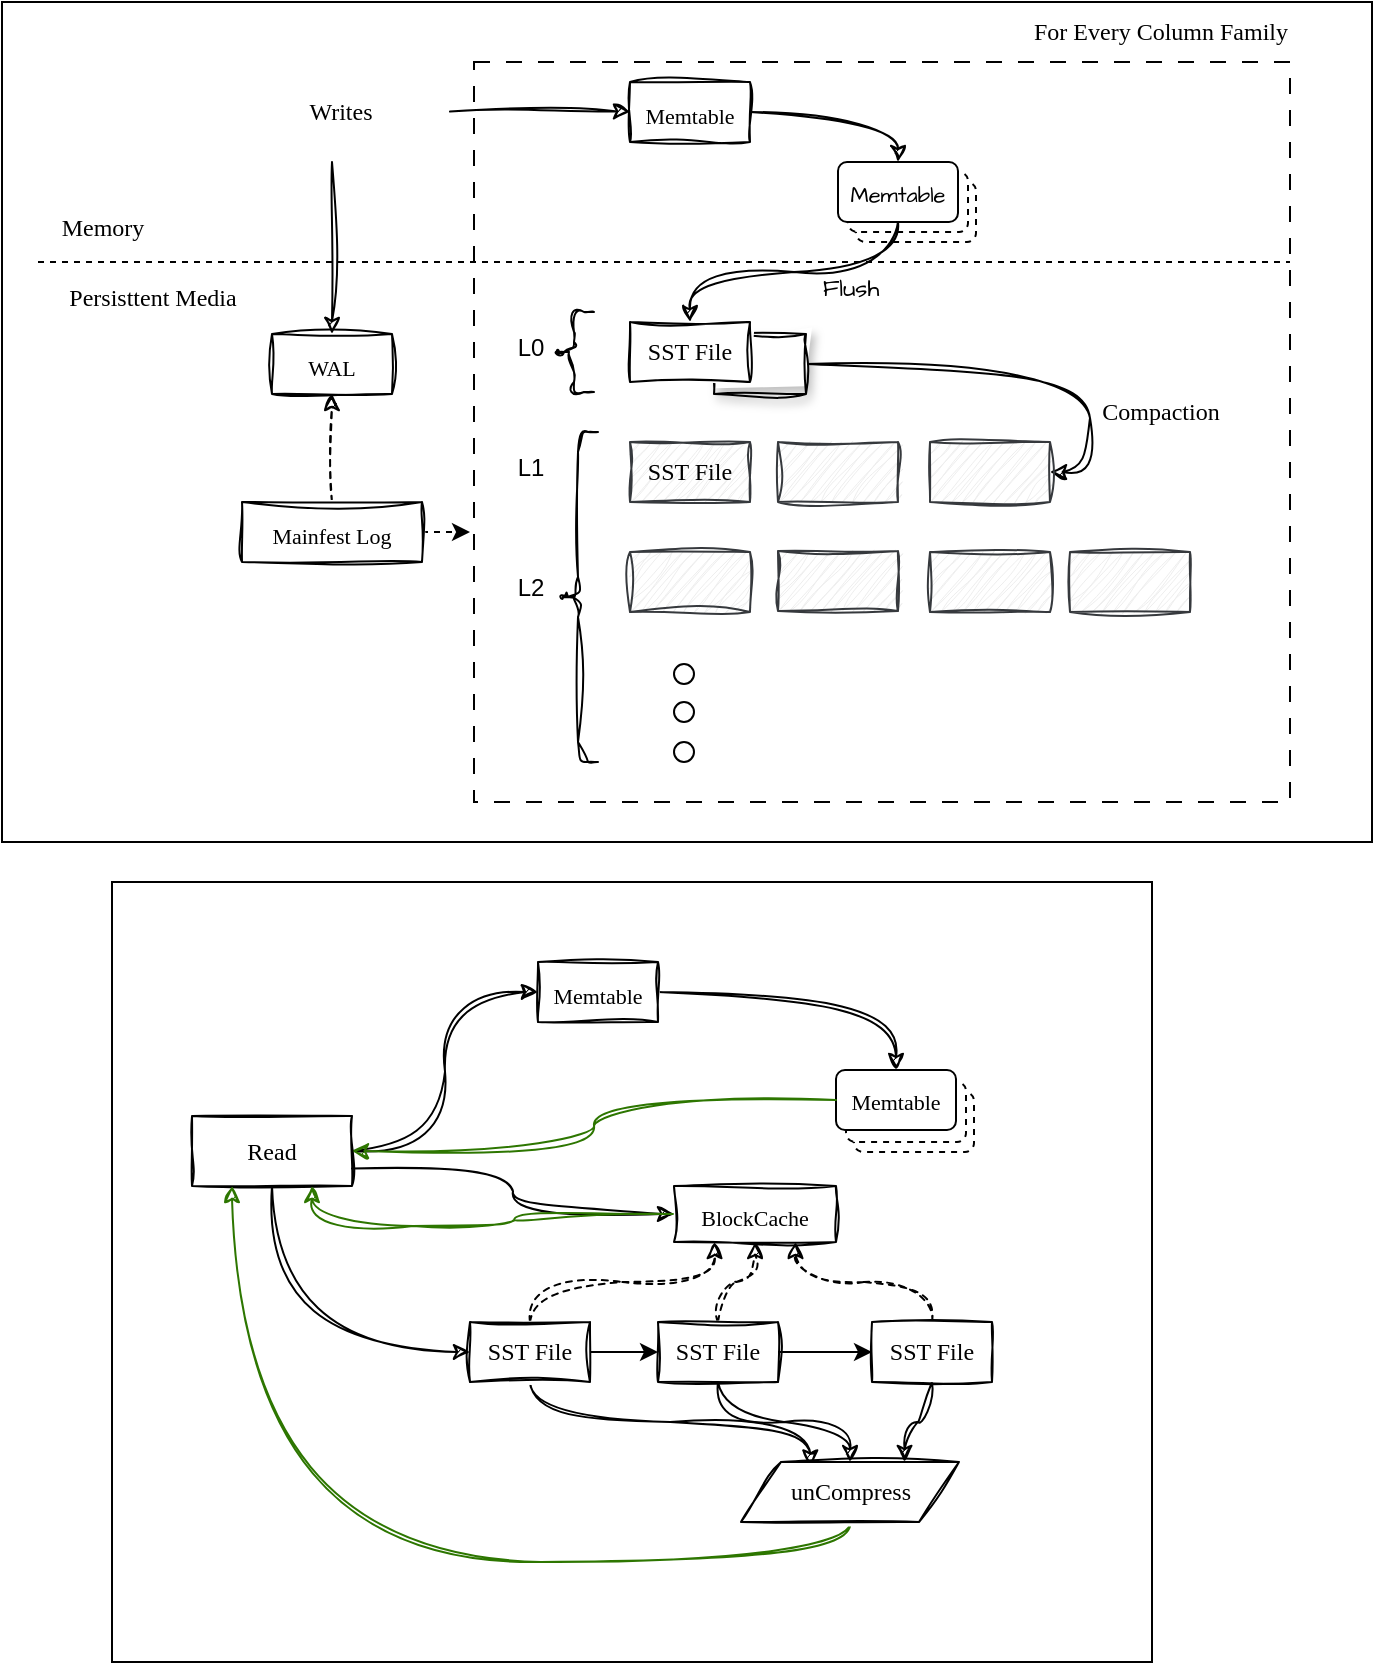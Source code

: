 <mxfile version="21.7.5" type="github">
  <diagram name="第 1 页" id="8QdYS2JBNf0cCBbtKJMy">
    <mxGraphModel dx="1518" dy="659" grid="1" gridSize="10" guides="1" tooltips="1" connect="1" arrows="1" fold="1" page="1" pageScale="1" pageWidth="827" pageHeight="1169" math="0" shadow="0">
      <root>
        <mxCell id="0" />
        <mxCell id="1" parent="0" />
        <mxCell id="yXRwj_7GvunzLabM9mph-2" value="" style="rounded=0;whiteSpace=wrap;html=1;" vertex="1" parent="1">
          <mxGeometry x="15" y="10" width="685" height="420" as="geometry" />
        </mxCell>
        <mxCell id="yXRwj_7GvunzLabM9mph-1" value="" style="rounded=0;whiteSpace=wrap;html=1;" vertex="1" parent="1">
          <mxGeometry x="70" y="450" width="520" height="390" as="geometry" />
        </mxCell>
        <mxCell id="yN2UE7roQ5hmB5G5X9iD-51" value="" style="rounded=0;whiteSpace=wrap;html=1;dashed=1;dashPattern=8 8;" parent="1" vertex="1">
          <mxGeometry x="251" y="40" width="408" height="370" as="geometry" />
        </mxCell>
        <mxCell id="yN2UE7roQ5hmB5G5X9iD-9" style="edgeStyle=orthogonalEdgeStyle;orthogonalLoop=1;jettySize=auto;html=1;exitX=1;exitY=0.5;exitDx=0;exitDy=0;curved=1;sketch=1;curveFitting=1;jiggle=2;" parent="1" source="yN2UE7roQ5hmB5G5X9iD-1" target="yN2UE7roQ5hmB5G5X9iD-5" edge="1">
          <mxGeometry relative="1" as="geometry" />
        </mxCell>
        <mxCell id="yN2UE7roQ5hmB5G5X9iD-1" value="&lt;p style=&quot;line-height: 80%;&quot;&gt;&lt;font face=&quot;Tahoma&quot; style=&quot;font-size: 11px;&quot;&gt;Memtable&lt;/font&gt;&lt;/p&gt;" style="rounded=0;whiteSpace=wrap;html=1;hachureGap=4;fontFamily=Architects Daughter;fontSource=https%3A%2F%2Ffonts.googleapis.com%2Fcss%3Ffamily%3DArchitects%2BDaughter;fontSize=20;align=center;sketch=1;curveFitting=1;jiggle=2;" parent="1" vertex="1">
          <mxGeometry x="329" y="50" width="60" height="30" as="geometry" />
        </mxCell>
        <mxCell id="yN2UE7roQ5hmB5G5X9iD-8" value="" style="group;sketch=1;curveFitting=1;jiggle=2;" parent="1" vertex="1" connectable="0">
          <mxGeometry x="433" y="90" width="69" height="40" as="geometry" />
        </mxCell>
        <mxCell id="yN2UE7roQ5hmB5G5X9iD-3" value="&lt;p style=&quot;line-height: 80%;&quot;&gt;&lt;span style=&quot;font-size: 11px;&quot;&gt;Memtable&lt;/span&gt;&lt;/p&gt;" style="rounded=1;whiteSpace=wrap;html=1;hachureGap=4;fontFamily=Architects Daughter;fontSource=https%3A%2F%2Ffonts.googleapis.com%2Fcss%3Ffamily%3DArchitects%2BDaughter;fontSize=20;align=center;dashed=1;" parent="yN2UE7roQ5hmB5G5X9iD-8" vertex="1">
          <mxGeometry x="9" y="10" width="60" height="30" as="geometry" />
        </mxCell>
        <mxCell id="yN2UE7roQ5hmB5G5X9iD-4" value="&lt;p style=&quot;line-height: 80%;&quot;&gt;&lt;span style=&quot;font-size: 11px;&quot;&gt;Memtable&lt;/span&gt;&lt;/p&gt;" style="rounded=1;whiteSpace=wrap;html=1;hachureGap=4;fontFamily=Architects Daughter;fontSource=https%3A%2F%2Ffonts.googleapis.com%2Fcss%3Ffamily%3DArchitects%2BDaughter;fontSize=20;align=center;dashed=1;" parent="yN2UE7roQ5hmB5G5X9iD-8" vertex="1">
          <mxGeometry x="5" y="5" width="60" height="30" as="geometry" />
        </mxCell>
        <mxCell id="yN2UE7roQ5hmB5G5X9iD-5" value="&lt;p style=&quot;line-height: 80%;&quot;&gt;&lt;span style=&quot;font-size: 11px;&quot;&gt;Memtable&lt;/span&gt;&lt;/p&gt;" style="rounded=1;whiteSpace=wrap;html=1;hachureGap=4;fontFamily=Architects Daughter;fontSource=https%3A%2F%2Ffonts.googleapis.com%2Fcss%3Ffamily%3DArchitects%2BDaughter;fontSize=20;align=center;" parent="yN2UE7roQ5hmB5G5X9iD-8" vertex="1">
          <mxGeometry width="60" height="30" as="geometry" />
        </mxCell>
        <mxCell id="yN2UE7roQ5hmB5G5X9iD-11" value="&lt;font face=&quot;Tahoma&quot; data-font-src=&quot;https://fonts.googleapis.com/css?family=Architects+Daughter&quot;&gt;Writes&lt;/font&gt;" style="text;html=1;align=center;verticalAlign=middle;resizable=0;points=[];autosize=1;strokeColor=none;fillColor=none;" parent="1" vertex="1">
          <mxGeometry x="154" y="50" width="60" height="30" as="geometry" />
        </mxCell>
        <mxCell id="yN2UE7roQ5hmB5G5X9iD-12" value="" style="endArrow=classic;html=1;rounded=0;shadow=0;sketch=1;curveFitting=1;jiggle=2;" parent="1" edge="1">
          <mxGeometry width="50" height="50" relative="1" as="geometry">
            <mxPoint x="239" y="64.78" as="sourcePoint" />
            <mxPoint x="329" y="64.78" as="targetPoint" />
          </mxGeometry>
        </mxCell>
        <mxCell id="yN2UE7roQ5hmB5G5X9iD-34" style="edgeStyle=orthogonalEdgeStyle;orthogonalLoop=1;jettySize=auto;html=1;exitX=1;exitY=0.5;exitDx=0;exitDy=0;entryX=1;entryY=0.5;entryDx=0;entryDy=0;curved=1;sketch=1;curveFitting=1;jiggle=2;" parent="1" source="yN2UE7roQ5hmB5G5X9iD-15" target="yN2UE7roQ5hmB5G5X9iD-18" edge="1">
          <mxGeometry relative="1" as="geometry" />
        </mxCell>
        <mxCell id="yN2UE7roQ5hmB5G5X9iD-15" value="" style="rounded=0;whiteSpace=wrap;html=1;shadow=1;sketch=1;curveFitting=1;jiggle=2;" parent="1" vertex="1">
          <mxGeometry x="371" y="176" width="46" height="30" as="geometry" />
        </mxCell>
        <mxCell id="yN2UE7roQ5hmB5G5X9iD-13" value="&lt;font face=&quot;Tahoma&quot; data-font-src=&quot;https://fonts.googleapis.com/css?family=Architects+Daughter&quot;&gt;SST File&lt;/font&gt;" style="rounded=0;whiteSpace=wrap;html=1;sketch=1;curveFitting=1;jiggle=2;" parent="1" vertex="1">
          <mxGeometry x="329" y="170" width="60" height="30" as="geometry" />
        </mxCell>
        <mxCell id="yN2UE7roQ5hmB5G5X9iD-16" value="&lt;font face=&quot;Tahoma&quot; data-font-src=&quot;https://fonts.googleapis.com/css?family=Architects+Daughter&quot;&gt;SST File&lt;/font&gt;" style="rounded=0;whiteSpace=wrap;html=1;fillColor=#eeeeee;strokeColor=#36393d;sketch=1;curveFitting=1;jiggle=2;" parent="1" vertex="1">
          <mxGeometry x="329" y="230" width="60" height="30" as="geometry" />
        </mxCell>
        <mxCell id="yN2UE7roQ5hmB5G5X9iD-17" value="" style="rounded=0;whiteSpace=wrap;html=1;fillColor=#eeeeee;strokeColor=#36393d;sketch=1;curveFitting=1;jiggle=2;" parent="1" vertex="1">
          <mxGeometry x="403" y="230" width="60" height="30" as="geometry" />
        </mxCell>
        <mxCell id="yN2UE7roQ5hmB5G5X9iD-18" value="" style="rounded=0;whiteSpace=wrap;html=1;fillColor=#eeeeee;strokeColor=#36393d;sketch=1;curveFitting=1;jiggle=2;" parent="1" vertex="1">
          <mxGeometry x="479" y="230" width="60" height="30" as="geometry" />
        </mxCell>
        <mxCell id="yN2UE7roQ5hmB5G5X9iD-19" value="" style="rounded=0;whiteSpace=wrap;html=1;fillColor=#eeeeee;strokeColor=#36393d;sketch=1;curveFitting=1;jiggle=2;" parent="1" vertex="1">
          <mxGeometry x="329" y="285" width="60" height="30" as="geometry" />
        </mxCell>
        <mxCell id="yN2UE7roQ5hmB5G5X9iD-20" value="" style="rounded=0;whiteSpace=wrap;html=1;fillColor=#eeeeee;strokeColor=#36393d;sketch=1;curveFitting=1;jiggle=2;" parent="1" vertex="1">
          <mxGeometry x="403" y="284.5" width="60" height="30" as="geometry" />
        </mxCell>
        <mxCell id="yN2UE7roQ5hmB5G5X9iD-21" value="" style="rounded=0;whiteSpace=wrap;html=1;fillColor=#eeeeee;strokeColor=#36393d;sketch=1;curveFitting=1;jiggle=2;" parent="1" vertex="1">
          <mxGeometry x="479" y="285" width="60" height="30" as="geometry" />
        </mxCell>
        <mxCell id="yN2UE7roQ5hmB5G5X9iD-22" value="" style="rounded=0;whiteSpace=wrap;html=1;fillColor=#eeeeee;strokeColor=#36393d;sketch=1;curveFitting=1;jiggle=2;" parent="1" vertex="1">
          <mxGeometry x="549" y="285" width="60" height="30" as="geometry" />
        </mxCell>
        <mxCell id="yN2UE7roQ5hmB5G5X9iD-23" value="" style="ellipse;whiteSpace=wrap;html=1;aspect=fixed;" parent="1" vertex="1">
          <mxGeometry x="351" y="341" width="10" height="10" as="geometry" />
        </mxCell>
        <mxCell id="yN2UE7roQ5hmB5G5X9iD-25" value="" style="ellipse;whiteSpace=wrap;html=1;aspect=fixed;" parent="1" vertex="1">
          <mxGeometry x="351" y="360" width="10" height="10" as="geometry" />
        </mxCell>
        <mxCell id="yN2UE7roQ5hmB5G5X9iD-26" value="" style="ellipse;whiteSpace=wrap;html=1;aspect=fixed;" parent="1" vertex="1">
          <mxGeometry x="351" y="380" width="10" height="10" as="geometry" />
        </mxCell>
        <mxCell id="yN2UE7roQ5hmB5G5X9iD-31" value="" style="endArrow=none;dashed=1;html=1;rounded=0;" parent="1" edge="1">
          <mxGeometry width="50" height="50" relative="1" as="geometry">
            <mxPoint x="33" y="140" as="sourcePoint" />
            <mxPoint x="659" y="140" as="targetPoint" />
          </mxGeometry>
        </mxCell>
        <mxCell id="yN2UE7roQ5hmB5G5X9iD-35" value="&lt;font face=&quot;Tahoma&quot; data-font-src=&quot;https://fonts.googleapis.com/css?family=Architects+Daughter&quot;&gt;Compaction&lt;/font&gt;" style="text;html=1;align=center;verticalAlign=middle;resizable=0;points=[];autosize=1;strokeColor=none;fillColor=none;" parent="1" vertex="1">
          <mxGeometry x="549" y="200" width="90" height="30" as="geometry" />
        </mxCell>
        <mxCell id="yN2UE7roQ5hmB5G5X9iD-36" value="" style="shape=curlyBracket;whiteSpace=wrap;html=1;rounded=1;labelPosition=left;verticalLabelPosition=middle;align=right;verticalAlign=middle;sketch=1;curveFitting=1;jiggle=2;" parent="1" vertex="1">
          <mxGeometry x="291" y="165" width="20" height="40" as="geometry" />
        </mxCell>
        <mxCell id="yN2UE7roQ5hmB5G5X9iD-38" value="" style="shape=curlyBracket;whiteSpace=wrap;html=1;rounded=1;labelPosition=left;verticalLabelPosition=middle;align=right;verticalAlign=middle;sketch=1;curveFitting=1;jiggle=2;" parent="1" vertex="1">
          <mxGeometry x="293" y="225" width="20" height="165" as="geometry" />
        </mxCell>
        <mxCell id="yN2UE7roQ5hmB5G5X9iD-39" value="L0" style="text;html=1;align=center;verticalAlign=middle;resizable=0;points=[];autosize=1;strokeColor=none;fillColor=none;" parent="1" vertex="1">
          <mxGeometry x="259" y="168" width="40" height="30" as="geometry" />
        </mxCell>
        <mxCell id="yN2UE7roQ5hmB5G5X9iD-40" value="L1" style="text;html=1;align=center;verticalAlign=middle;resizable=0;points=[];autosize=1;strokeColor=none;fillColor=none;" parent="1" vertex="1">
          <mxGeometry x="259" y="228" width="40" height="30" as="geometry" />
        </mxCell>
        <mxCell id="yN2UE7roQ5hmB5G5X9iD-41" value="L2" style="text;html=1;align=center;verticalAlign=middle;resizable=0;points=[];autosize=1;strokeColor=none;fillColor=none;" parent="1" vertex="1">
          <mxGeometry x="259" y="288" width="40" height="30" as="geometry" />
        </mxCell>
        <mxCell id="yN2UE7roQ5hmB5G5X9iD-42" value="&lt;p style=&quot;line-height: 80%;&quot;&gt;&lt;font face=&quot;Tahoma&quot; style=&quot;font-size: 11px;&quot;&gt;WAL&lt;/font&gt;&lt;/p&gt;" style="rounded=0;whiteSpace=wrap;html=1;hachureGap=4;fontFamily=Architects Daughter;fontSource=https%3A%2F%2Ffonts.googleapis.com%2Fcss%3Ffamily%3DArchitects%2BDaughter;fontSize=20;align=center;sketch=1;curveFitting=1;jiggle=2;" parent="1" vertex="1">
          <mxGeometry x="150" y="176" width="60" height="30" as="geometry" />
        </mxCell>
        <mxCell id="yN2UE7roQ5hmB5G5X9iD-45" style="edgeStyle=orthogonalEdgeStyle;rounded=0;orthogonalLoop=1;jettySize=auto;html=1;exitX=0.5;exitY=0;exitDx=0;exitDy=0;entryX=0.5;entryY=1;entryDx=0;entryDy=0;dashed=1;sketch=1;curveFitting=1;jiggle=2;" parent="1" source="yN2UE7roQ5hmB5G5X9iD-43" target="yN2UE7roQ5hmB5G5X9iD-42" edge="1">
          <mxGeometry relative="1" as="geometry" />
        </mxCell>
        <mxCell id="yN2UE7roQ5hmB5G5X9iD-52" style="edgeStyle=orthogonalEdgeStyle;rounded=0;orthogonalLoop=1;jettySize=auto;html=1;exitX=1;exitY=0.5;exitDx=0;exitDy=0;dashed=1;" parent="1" source="yN2UE7roQ5hmB5G5X9iD-43" edge="1">
          <mxGeometry relative="1" as="geometry">
            <mxPoint x="249" y="274.75" as="targetPoint" />
          </mxGeometry>
        </mxCell>
        <mxCell id="yN2UE7roQ5hmB5G5X9iD-43" value="&lt;p style=&quot;line-height: 80%;&quot;&gt;&lt;font data-font-src=&quot;https://fonts.googleapis.com/css?family=Architects+Daughter&quot; face=&quot;Tahoma&quot; style=&quot;font-size: 11px;&quot;&gt;Mainfest Log&lt;/font&gt;&lt;/p&gt;" style="rounded=0;whiteSpace=wrap;html=1;hachureGap=4;fontFamily=Architects Daughter;fontSource=https%3A%2F%2Ffonts.googleapis.com%2Fcss%3Ffamily%3DArchitects%2BDaughter;fontSize=20;align=center;sketch=1;curveFitting=1;jiggle=2;" parent="1" vertex="1">
          <mxGeometry x="135" y="260" width="90" height="30" as="geometry" />
        </mxCell>
        <mxCell id="yN2UE7roQ5hmB5G5X9iD-44" value="" style="endArrow=classic;html=1;rounded=0;entryX=0.5;entryY=0;entryDx=0;entryDy=0;sketch=1;curveFitting=1;jiggle=2;" parent="1" target="yN2UE7roQ5hmB5G5X9iD-42" edge="1">
          <mxGeometry width="50" height="50" relative="1" as="geometry">
            <mxPoint x="180" y="90" as="sourcePoint" />
            <mxPoint x="179" y="160" as="targetPoint" />
          </mxGeometry>
        </mxCell>
        <mxCell id="yN2UE7roQ5hmB5G5X9iD-46" value="&lt;font face=&quot;Tahoma&quot; data-font-src=&quot;https://fonts.googleapis.com/css?family=Architects+Daughter&quot;&gt;Memory&lt;/font&gt;" style="text;html=1;align=center;verticalAlign=middle;resizable=0;points=[];autosize=1;strokeColor=none;fillColor=none;" parent="1" vertex="1">
          <mxGeometry x="30" y="108" width="70" height="30" as="geometry" />
        </mxCell>
        <mxCell id="yN2UE7roQ5hmB5G5X9iD-47" value="&lt;font face=&quot;Tahoma&quot; data-font-src=&quot;https://fonts.googleapis.com/css?family=Architects+Daughter&quot;&gt;Persisttent Media&lt;/font&gt;" style="text;html=1;align=center;verticalAlign=middle;resizable=0;points=[];autosize=1;strokeColor=none;fillColor=none;" parent="1" vertex="1">
          <mxGeometry x="35" y="143" width="110" height="30" as="geometry" />
        </mxCell>
        <mxCell id="yN2UE7roQ5hmB5G5X9iD-49" style="edgeStyle=orthogonalEdgeStyle;orthogonalLoop=1;jettySize=auto;html=1;exitX=0.5;exitY=1;exitDx=0;exitDy=0;entryX=0.5;entryY=0;entryDx=0;entryDy=0;curved=1;sketch=1;curveFitting=1;jiggle=2;" parent="1" source="yN2UE7roQ5hmB5G5X9iD-5" target="yN2UE7roQ5hmB5G5X9iD-13" edge="1">
          <mxGeometry relative="1" as="geometry" />
        </mxCell>
        <mxCell id="yN2UE7roQ5hmB5G5X9iD-50" value="&lt;font data-font-src=&quot;https://fonts.googleapis.com/css?family=Architects+Daughter&quot; face=&quot;Architects Daughter&quot;&gt;Flush&lt;/font&gt;" style="text;html=1;align=center;verticalAlign=middle;resizable=0;points=[];autosize=1;strokeColor=none;fillColor=none;" parent="1" vertex="1">
          <mxGeometry x="414" y="138" width="50" height="30" as="geometry" />
        </mxCell>
        <mxCell id="yN2UE7roQ5hmB5G5X9iD-53" value="&lt;font face=&quot;Tahoma&quot; data-font-src=&quot;https://fonts.googleapis.com/css?family=Architects+Daughter&quot;&gt;For Every Column Family&lt;/font&gt;" style="text;html=1;align=center;verticalAlign=middle;resizable=0;points=[];autosize=1;strokeColor=none;fillColor=none;" parent="1" vertex="1">
          <mxGeometry x="519" y="10" width="150" height="30" as="geometry" />
        </mxCell>
        <mxCell id="yN2UE7roQ5hmB5G5X9iD-54" value="" style="group;sketch=1;curveFitting=1;jiggle=2;" parent="1" vertex="1" connectable="0">
          <mxGeometry x="432" y="545" width="69" height="40" as="geometry" />
        </mxCell>
        <mxCell id="yN2UE7roQ5hmB5G5X9iD-55" value="&lt;p style=&quot;line-height: 80%;&quot;&gt;&lt;span style=&quot;font-size: 11px;&quot;&gt;Memtable&lt;/span&gt;&lt;/p&gt;" style="rounded=1;whiteSpace=wrap;html=1;hachureGap=4;fontFamily=Architects Daughter;fontSource=https%3A%2F%2Ffonts.googleapis.com%2Fcss%3Ffamily%3DArchitects%2BDaughter;fontSize=20;align=center;dashed=1;" parent="yN2UE7roQ5hmB5G5X9iD-54" vertex="1">
          <mxGeometry x="9" y="10" width="60" height="30" as="geometry" />
        </mxCell>
        <mxCell id="yN2UE7roQ5hmB5G5X9iD-56" value="&lt;p style=&quot;line-height: 80%;&quot;&gt;&lt;span style=&quot;font-size: 11px;&quot;&gt;Memtable&lt;/span&gt;&lt;/p&gt;" style="rounded=1;whiteSpace=wrap;html=1;hachureGap=4;fontFamily=Architects Daughter;fontSource=https%3A%2F%2Ffonts.googleapis.com%2Fcss%3Ffamily%3DArchitects%2BDaughter;fontSize=20;align=center;dashed=1;" parent="yN2UE7roQ5hmB5G5X9iD-54" vertex="1">
          <mxGeometry x="5" y="5" width="60" height="30" as="geometry" />
        </mxCell>
        <mxCell id="yN2UE7roQ5hmB5G5X9iD-57" value="&lt;p style=&quot;line-height: 80%;&quot;&gt;&lt;span style=&quot;font-size: 11px;&quot;&gt;&lt;font face=&quot;Tahoma&quot;&gt;Memtable&lt;/font&gt;&lt;/span&gt;&lt;/p&gt;" style="rounded=1;whiteSpace=wrap;html=1;hachureGap=4;fontFamily=Architects Daughter;fontSource=https%3A%2F%2Ffonts.googleapis.com%2Fcss%3Ffamily%3DArchitects%2BDaughter;fontSize=20;align=center;movable=1;resizable=1;rotatable=1;deletable=1;editable=1;locked=0;connectable=1;" parent="yN2UE7roQ5hmB5G5X9iD-54" vertex="1">
          <mxGeometry y="-1" width="60" height="30" as="geometry" />
        </mxCell>
        <mxCell id="yN2UE7roQ5hmB5G5X9iD-63" style="edgeStyle=orthogonalEdgeStyle;orthogonalLoop=1;jettySize=auto;html=1;exitX=1;exitY=0.5;exitDx=0;exitDy=0;entryX=0.5;entryY=0;entryDx=0;entryDy=0;curved=1;sketch=1;curveFitting=1;jiggle=2;" parent="1" source="yN2UE7roQ5hmB5G5X9iD-59" target="yN2UE7roQ5hmB5G5X9iD-57" edge="1">
          <mxGeometry relative="1" as="geometry" />
        </mxCell>
        <mxCell id="yN2UE7roQ5hmB5G5X9iD-59" value="&lt;p style=&quot;line-height: 80%;&quot;&gt;&lt;font face=&quot;Tahoma&quot; style=&quot;font-size: 11px;&quot;&gt;Memtable&lt;/font&gt;&lt;/p&gt;" style="rounded=0;whiteSpace=wrap;html=1;hachureGap=4;fontFamily=Architects Daughter;fontSource=https%3A%2F%2Ffonts.googleapis.com%2Fcss%3Ffamily%3DArchitects%2BDaughter;fontSize=20;align=center;sketch=1;curveFitting=1;jiggle=2;" parent="1" vertex="1">
          <mxGeometry x="283" y="490" width="60" height="30" as="geometry" />
        </mxCell>
        <mxCell id="yN2UE7roQ5hmB5G5X9iD-67" style="edgeStyle=orthogonalEdgeStyle;rounded=0;orthogonalLoop=1;jettySize=auto;html=1;exitX=1;exitY=0.5;exitDx=0;exitDy=0;entryX=0;entryY=0.5;entryDx=0;entryDy=0;" parent="1" source="yN2UE7roQ5hmB5G5X9iD-60" target="yN2UE7roQ5hmB5G5X9iD-64" edge="1">
          <mxGeometry relative="1" as="geometry" />
        </mxCell>
        <mxCell id="yN2UE7roQ5hmB5G5X9iD-75" style="edgeStyle=orthogonalEdgeStyle;orthogonalLoop=1;jettySize=auto;html=1;exitX=0.5;exitY=0;exitDx=0;exitDy=0;entryX=0.25;entryY=1;entryDx=0;entryDy=0;curved=1;dashed=1;sketch=1;curveFitting=1;jiggle=2;" parent="1" source="yN2UE7roQ5hmB5G5X9iD-60" target="yN2UE7roQ5hmB5G5X9iD-69" edge="1">
          <mxGeometry relative="1" as="geometry" />
        </mxCell>
        <mxCell id="yN2UE7roQ5hmB5G5X9iD-80" style="edgeStyle=orthogonalEdgeStyle;orthogonalLoop=1;jettySize=auto;html=1;exitX=0.5;exitY=1;exitDx=0;exitDy=0;entryX=0.318;entryY=0.075;entryDx=0;entryDy=0;entryPerimeter=0;curved=1;sketch=1;curveFitting=1;jiggle=2;" parent="1" source="yN2UE7roQ5hmB5G5X9iD-60" target="yN2UE7roQ5hmB5G5X9iD-79" edge="1">
          <mxGeometry relative="1" as="geometry" />
        </mxCell>
        <mxCell id="yN2UE7roQ5hmB5G5X9iD-60" value="&lt;font face=&quot;Tahoma&quot; data-font-src=&quot;https://fonts.googleapis.com/css?family=Architects+Daughter&quot;&gt;SST File&lt;/font&gt;" style="rounded=0;whiteSpace=wrap;html=1;sketch=1;curveFitting=1;jiggle=2;" parent="1" vertex="1">
          <mxGeometry x="249" y="670" width="60" height="30" as="geometry" />
        </mxCell>
        <mxCell id="yN2UE7roQ5hmB5G5X9iD-62" style="edgeStyle=orthogonalEdgeStyle;orthogonalLoop=1;jettySize=auto;html=1;exitX=1;exitY=0.5;exitDx=0;exitDy=0;entryX=0;entryY=0.5;entryDx=0;entryDy=0;curved=1;sketch=1;curveFitting=1;jiggle=2;" parent="1" source="yN2UE7roQ5hmB5G5X9iD-61" target="yN2UE7roQ5hmB5G5X9iD-59" edge="1">
          <mxGeometry relative="1" as="geometry" />
        </mxCell>
        <mxCell id="yN2UE7roQ5hmB5G5X9iD-66" style="edgeStyle=orthogonalEdgeStyle;orthogonalLoop=1;jettySize=auto;html=1;exitX=0.5;exitY=1;exitDx=0;exitDy=0;entryX=0;entryY=0.5;entryDx=0;entryDy=0;curved=1;sketch=1;curveFitting=1;jiggle=2;" parent="1" source="yN2UE7roQ5hmB5G5X9iD-61" target="yN2UE7roQ5hmB5G5X9iD-60" edge="1">
          <mxGeometry relative="1" as="geometry" />
        </mxCell>
        <mxCell id="yN2UE7roQ5hmB5G5X9iD-70" style="edgeStyle=orthogonalEdgeStyle;orthogonalLoop=1;jettySize=auto;html=1;exitX=1;exitY=0.75;exitDx=0;exitDy=0;entryX=0;entryY=0.5;entryDx=0;entryDy=0;curved=1;sketch=1;curveFitting=1;jiggle=2;" parent="1" source="yN2UE7roQ5hmB5G5X9iD-61" target="yN2UE7roQ5hmB5G5X9iD-69" edge="1">
          <mxGeometry relative="1" as="geometry" />
        </mxCell>
        <mxCell id="yN2UE7roQ5hmB5G5X9iD-61" value="&lt;font face=&quot;Tahoma&quot; data-font-src=&quot;https://fonts.googleapis.com/css?family=Architects+Daughter&quot;&gt;Read&lt;/font&gt;" style="rounded=0;whiteSpace=wrap;html=1;sketch=1;curveFitting=1;jiggle=2;" parent="1" vertex="1">
          <mxGeometry x="110" y="567" width="80" height="35" as="geometry" />
        </mxCell>
        <mxCell id="yN2UE7roQ5hmB5G5X9iD-68" style="edgeStyle=orthogonalEdgeStyle;rounded=0;orthogonalLoop=1;jettySize=auto;html=1;exitX=1;exitY=0.5;exitDx=0;exitDy=0;entryX=0;entryY=0.5;entryDx=0;entryDy=0;" parent="1" source="yN2UE7roQ5hmB5G5X9iD-64" target="yN2UE7roQ5hmB5G5X9iD-65" edge="1">
          <mxGeometry relative="1" as="geometry" />
        </mxCell>
        <mxCell id="yN2UE7roQ5hmB5G5X9iD-76" style="edgeStyle=orthogonalEdgeStyle;orthogonalLoop=1;jettySize=auto;html=1;exitX=0.5;exitY=0;exitDx=0;exitDy=0;curved=1;dashed=1;sketch=1;curveFitting=1;jiggle=2;" parent="1" source="yN2UE7roQ5hmB5G5X9iD-64" target="yN2UE7roQ5hmB5G5X9iD-69" edge="1">
          <mxGeometry relative="1" as="geometry" />
        </mxCell>
        <mxCell id="yN2UE7roQ5hmB5G5X9iD-81" style="edgeStyle=orthogonalEdgeStyle;orthogonalLoop=1;jettySize=auto;html=1;exitX=0.5;exitY=1;exitDx=0;exitDy=0;curved=1;sketch=1;curveFitting=1;jiggle=2;" parent="1" source="yN2UE7roQ5hmB5G5X9iD-64" target="yN2UE7roQ5hmB5G5X9iD-79" edge="1">
          <mxGeometry relative="1" as="geometry" />
        </mxCell>
        <mxCell id="yN2UE7roQ5hmB5G5X9iD-64" value="&lt;font face=&quot;Tahoma&quot; data-font-src=&quot;https://fonts.googleapis.com/css?family=Architects+Daughter&quot;&gt;SST File&lt;/font&gt;" style="rounded=0;whiteSpace=wrap;html=1;sketch=1;curveFitting=1;jiggle=2;" parent="1" vertex="1">
          <mxGeometry x="343" y="670" width="60" height="30" as="geometry" />
        </mxCell>
        <mxCell id="yN2UE7roQ5hmB5G5X9iD-77" style="edgeStyle=orthogonalEdgeStyle;orthogonalLoop=1;jettySize=auto;html=1;exitX=0.5;exitY=0;exitDx=0;exitDy=0;entryX=0.75;entryY=1;entryDx=0;entryDy=0;curved=1;dashed=1;sketch=1;curveFitting=1;jiggle=2;" parent="1" source="yN2UE7roQ5hmB5G5X9iD-65" target="yN2UE7roQ5hmB5G5X9iD-69" edge="1">
          <mxGeometry relative="1" as="geometry" />
        </mxCell>
        <mxCell id="yN2UE7roQ5hmB5G5X9iD-82" style="edgeStyle=orthogonalEdgeStyle;orthogonalLoop=1;jettySize=auto;html=1;exitX=0.5;exitY=1;exitDx=0;exitDy=0;entryX=0.75;entryY=0;entryDx=0;entryDy=0;curved=1;sketch=1;curveFitting=1;jiggle=2;" parent="1" source="yN2UE7roQ5hmB5G5X9iD-65" target="yN2UE7roQ5hmB5G5X9iD-79" edge="1">
          <mxGeometry relative="1" as="geometry" />
        </mxCell>
        <mxCell id="yN2UE7roQ5hmB5G5X9iD-65" value="&lt;font face=&quot;Tahoma&quot; data-font-src=&quot;https://fonts.googleapis.com/css?family=Architects+Daughter&quot;&gt;SST File&lt;/font&gt;" style="rounded=0;whiteSpace=wrap;html=1;sketch=1;curveFitting=1;jiggle=2;" parent="1" vertex="1">
          <mxGeometry x="450" y="670" width="60" height="30" as="geometry" />
        </mxCell>
        <mxCell id="yN2UE7roQ5hmB5G5X9iD-85" style="edgeStyle=orthogonalEdgeStyle;orthogonalLoop=1;jettySize=auto;html=1;exitX=0;exitY=0.5;exitDx=0;exitDy=0;entryX=0.75;entryY=1;entryDx=0;entryDy=0;curved=1;fillColor=#60a917;strokeColor=#2D7600;sketch=1;curveFitting=1;jiggle=2;" parent="1" source="yN2UE7roQ5hmB5G5X9iD-69" target="yN2UE7roQ5hmB5G5X9iD-61" edge="1">
          <mxGeometry relative="1" as="geometry">
            <Array as="points">
              <mxPoint x="271" y="616" />
              <mxPoint x="271" y="622" />
              <mxPoint x="170" y="622" />
            </Array>
          </mxGeometry>
        </mxCell>
        <mxCell id="yN2UE7roQ5hmB5G5X9iD-69" value="&lt;p style=&quot;line-height: 80%;&quot;&gt;&lt;font face=&quot;Tahoma&quot; style=&quot;font-size: 11px;&quot;&gt;BlockCache&lt;/font&gt;&lt;/p&gt;" style="rounded=0;whiteSpace=wrap;html=1;hachureGap=4;fontFamily=Architects Daughter;fontSource=https%3A%2F%2Ffonts.googleapis.com%2Fcss%3Ffamily%3DArchitects%2BDaughter;fontSize=20;align=center;sketch=1;curveFitting=1;jiggle=2;" parent="1" vertex="1">
          <mxGeometry x="351" y="602" width="81" height="28" as="geometry" />
        </mxCell>
        <mxCell id="yN2UE7roQ5hmB5G5X9iD-83" style="edgeStyle=orthogonalEdgeStyle;orthogonalLoop=1;jettySize=auto;html=1;exitX=0.5;exitY=1;exitDx=0;exitDy=0;entryX=0.25;entryY=1;entryDx=0;entryDy=0;curved=1;fillColor=#60a917;strokeColor=#2D7600;sketch=1;curveFitting=1;jiggle=2;" parent="1" source="yN2UE7roQ5hmB5G5X9iD-79" target="yN2UE7roQ5hmB5G5X9iD-61" edge="1">
          <mxGeometry relative="1" as="geometry" />
        </mxCell>
        <mxCell id="yN2UE7roQ5hmB5G5X9iD-79" value="&lt;font face=&quot;Tahoma&quot; data-font-src=&quot;https://fonts.googleapis.com/css?family=Architects+Daughter&quot;&gt;unCompress&lt;/font&gt;" style="shape=parallelogram;perimeter=parallelogramPerimeter;whiteSpace=wrap;html=1;fixedSize=1;sketch=1;curveFitting=1;jiggle=2;" parent="1" vertex="1">
          <mxGeometry x="384.5" y="740" width="109" height="30" as="geometry" />
        </mxCell>
        <mxCell id="yN2UE7roQ5hmB5G5X9iD-84" style="edgeStyle=orthogonalEdgeStyle;orthogonalLoop=1;jettySize=auto;html=1;exitX=0;exitY=0.5;exitDx=0;exitDy=0;entryX=1;entryY=0.5;entryDx=0;entryDy=0;curved=1;fillColor=#60a917;strokeColor=#2D7600;sketch=1;curveFitting=1;jiggle=2;" parent="1" source="yN2UE7roQ5hmB5G5X9iD-57" target="yN2UE7roQ5hmB5G5X9iD-61" edge="1">
          <mxGeometry relative="1" as="geometry" />
        </mxCell>
      </root>
    </mxGraphModel>
  </diagram>
</mxfile>
